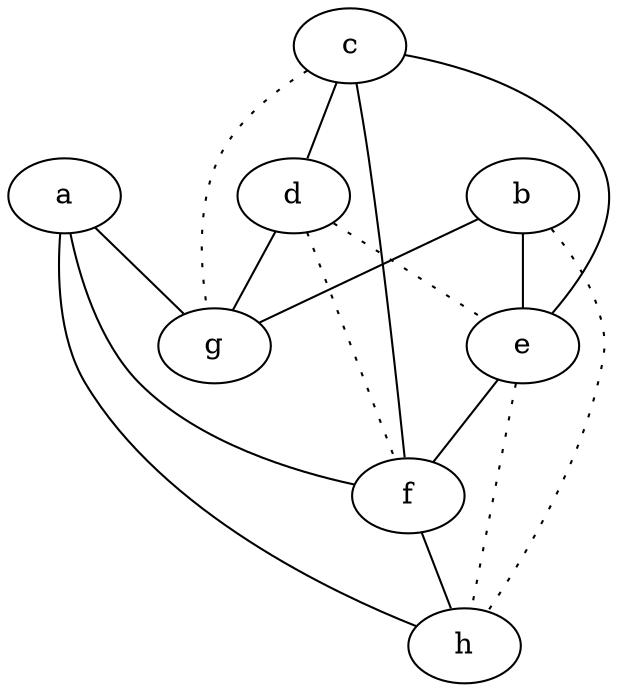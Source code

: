 graph {
a -- f;
a -- g;
a -- h;
b -- e;
b -- g;
b -- h [style=dotted];
c -- d;
c -- e;
c -- f;
c -- g [style=dotted];
d -- e [style=dotted];
d -- f [style=dotted];
d -- g;
e -- f;
e -- h [style=dotted];
f -- h;
}
